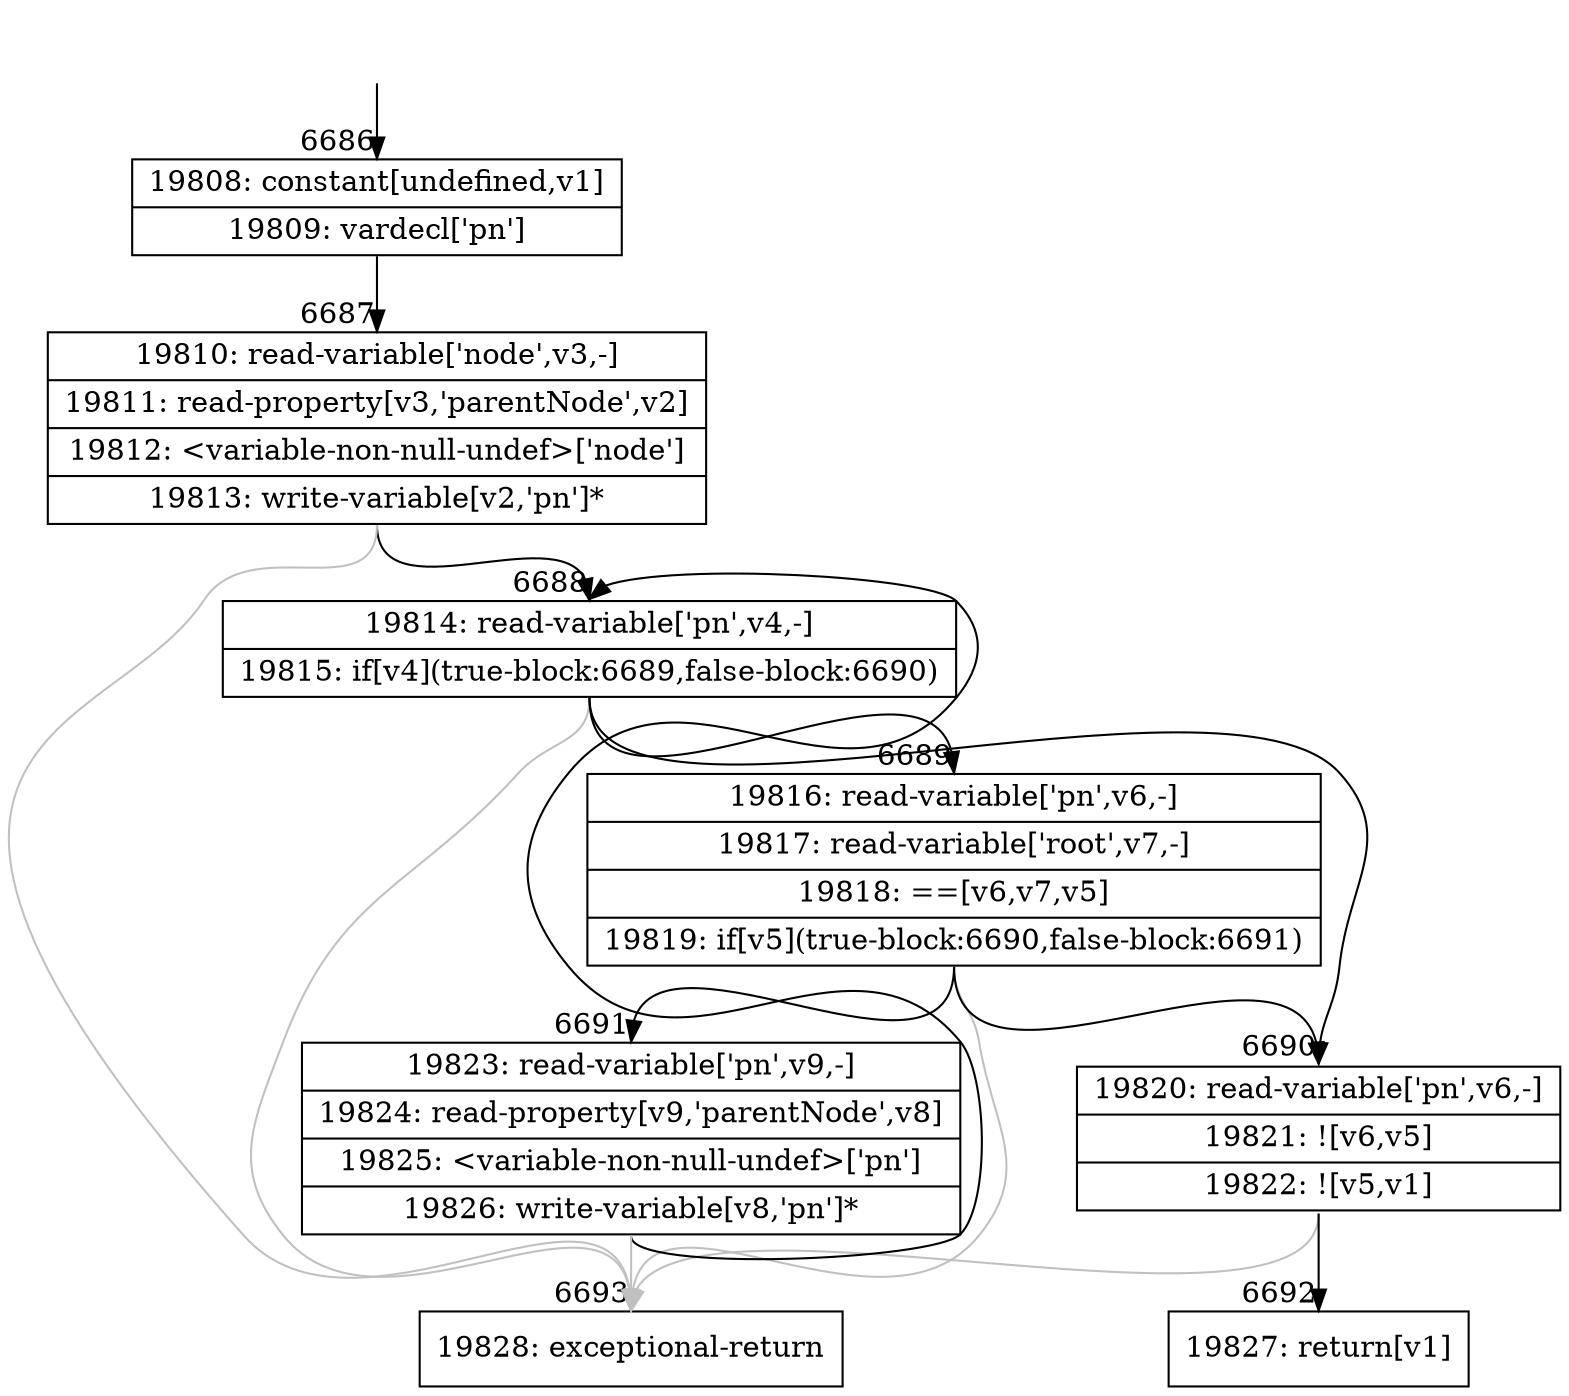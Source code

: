 digraph {
rankdir="TD"
BB_entry473[shape=none,label=""];
BB_entry473 -> BB6686 [tailport=s, headport=n, headlabel="    6686"]
BB6686 [shape=record label="{19808: constant[undefined,v1]|19809: vardecl['pn']}" ] 
BB6686 -> BB6687 [tailport=s, headport=n, headlabel="      6687"]
BB6687 [shape=record label="{19810: read-variable['node',v3,-]|19811: read-property[v3,'parentNode',v2]|19812: \<variable-non-null-undef\>['node']|19813: write-variable[v2,'pn']*}" ] 
BB6687 -> BB6688 [tailport=s, headport=n, headlabel="      6688"]
BB6687 -> BB6693 [tailport=s, headport=n, color=gray, headlabel="      6693"]
BB6688 [shape=record label="{19814: read-variable['pn',v4,-]|19815: if[v4](true-block:6689,false-block:6690)}" ] 
BB6688 -> BB6689 [tailport=s, headport=n, headlabel="      6689"]
BB6688 -> BB6690 [tailport=s, headport=n, headlabel="      6690"]
BB6688 -> BB6693 [tailport=s, headport=n, color=gray]
BB6689 [shape=record label="{19816: read-variable['pn',v6,-]|19817: read-variable['root',v7,-]|19818: ==[v6,v7,v5]|19819: if[v5](true-block:6690,false-block:6691)}" ] 
BB6689 -> BB6690 [tailport=s, headport=n]
BB6689 -> BB6691 [tailport=s, headport=n, headlabel="      6691"]
BB6689 -> BB6693 [tailport=s, headport=n, color=gray]
BB6690 [shape=record label="{19820: read-variable['pn',v6,-]|19821: ![v6,v5]|19822: ![v5,v1]}" ] 
BB6690 -> BB6692 [tailport=s, headport=n, headlabel="      6692"]
BB6690 -> BB6693 [tailport=s, headport=n, color=gray]
BB6691 [shape=record label="{19823: read-variable['pn',v9,-]|19824: read-property[v9,'parentNode',v8]|19825: \<variable-non-null-undef\>['pn']|19826: write-variable[v8,'pn']*}" ] 
BB6691 -> BB6688 [tailport=s, headport=n]
BB6691 -> BB6693 [tailport=s, headport=n, color=gray]
BB6692 [shape=record label="{19827: return[v1]}" ] 
BB6693 [shape=record label="{19828: exceptional-return}" ] 
//#$~ 9368
}
